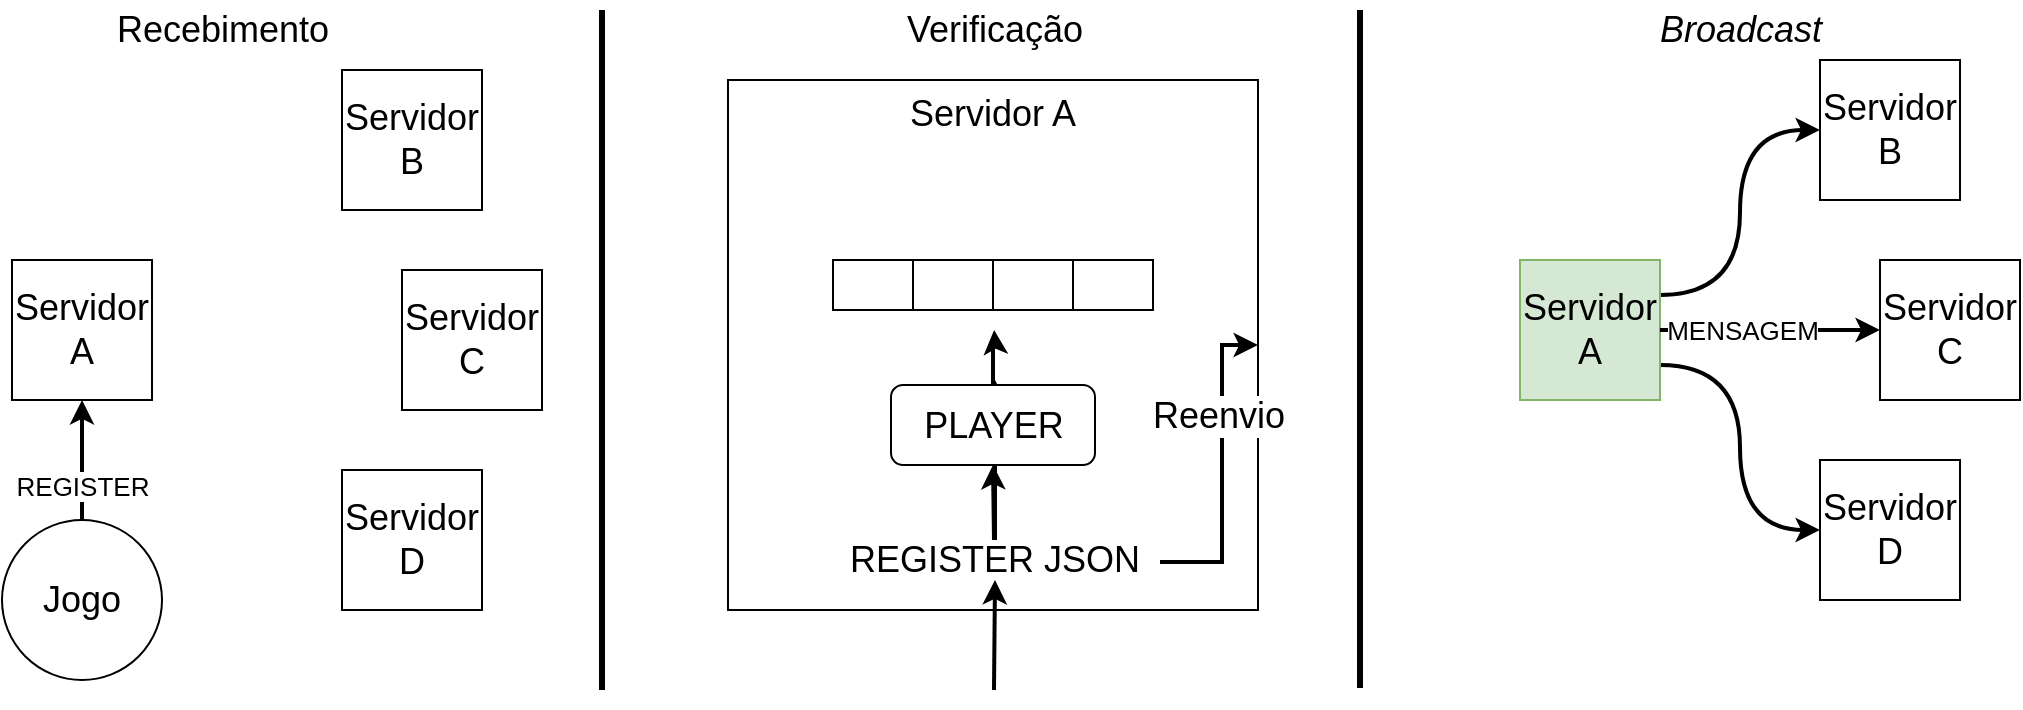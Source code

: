 <mxfile type="google" version="12.3.4" pages="1"><diagram id="9f46799a-70d6-7492-0946-bef42562c5a5" name="Page-1"><mxGraphModel grid="1" shadow="0" math="0" background="#ffffff" pageHeight="850" pageWidth="1100" pageScale="1" page="1" fold="1" arrows="1" connect="1" tooltips="1" guides="1" gridSize="10" dy="655" dx="1191"><root><mxCell id="0" /><mxCell id="1" parent="0" /><mxCell id="S12z-VltrXsDuMJUPWvS-6" style="edgeStyle=orthogonalEdgeStyle;orthogonalLoop=1;jettySize=auto;html=1;entryX=0.5;entryY=1;entryDx=0;entryDy=0;curved=1;fontSize=13;strokeWidth=2;" parent="1" edge="1" target="S12z-VltrXsDuMJUPWvS-1" source="jhWsFo2QTWqkWXAbLXwL-1"><mxGeometry as="geometry" relative="1"><mxPoint as="targetPoint" y="230" x="81" /><mxPoint as="sourcePoint" y="225" x="1" /></mxGeometry></mxCell><mxCell id="S12z-VltrXsDuMJUPWvS-21" value="REGISTER" style="text;html=1;align=center;verticalAlign=middle;resizable=0;points=[];;labelBackgroundColor=#ffffff;fontSize=13;" parent="S12z-VltrXsDuMJUPWvS-6" connectable="0" vertex="1"><mxGeometry as="geometry" relative="1" y="-11" x="-0.337"><mxPoint as="offset" y="2.5" x="-11" /></mxGeometry></mxCell><mxCell id="S12z-VltrXsDuMJUPWvS-1" value="Servidor A" style="whiteSpace=wrap;html=1;aspect=fixed;fontSize=18;" parent="1" vertex="1"><mxGeometry as="geometry" y="185" x="65" height="70" width="70" /></mxCell><mxCell id="S12z-VltrXsDuMJUPWvS-3" value="Servidor B" style="whiteSpace=wrap;html=1;aspect=fixed;fontSize=18;" parent="1" vertex="1"><mxGeometry as="geometry" y="90" x="230" height="70" width="70" /></mxCell><mxCell id="S12z-VltrXsDuMJUPWvS-4" value="Servidor C" style="whiteSpace=wrap;html=1;aspect=fixed;fontSize=18;" parent="1" vertex="1"><mxGeometry as="geometry" y="190" x="260" height="70" width="70" /></mxCell><mxCell id="S12z-VltrXsDuMJUPWvS-5" value="Servidor D" style="whiteSpace=wrap;html=1;aspect=fixed;fontSize=18;" parent="1" vertex="1"><mxGeometry as="geometry" y="290" x="230" height="70" width="70" /></mxCell><mxCell id="S12z-VltrXsDuMJUPWvS-17" value="" style="endArrow=none;html=1;strokeWidth=3;" parent="1" edge="1"><mxGeometry as="geometry" relative="1" height="50" width="50"><mxPoint as="sourcePoint" y="60" x="360" /><mxPoint as="targetPoint" y="400" x="360" /></mxGeometry></mxCell><mxCell id="S12z-VltrXsDuMJUPWvS-18" value="" style="endArrow=none;html=1;strokeWidth=3;" parent="1" edge="1"><mxGeometry as="geometry" relative="1" height="50" width="50"><mxPoint as="sourcePoint" y="60" x="739" /><mxPoint as="targetPoint" y="399" x="739" /></mxGeometry></mxCell><mxCell id="S12z-VltrXsDuMJUPWvS-24" value="Recebimento" style="text;html=1;align=center;verticalAlign=middle;resizable=0;points=[];;autosize=1;fontSize=18;" parent="1" vertex="1"><mxGeometry as="geometry" y="55" x="110" height="30" width="120" /></mxCell><mxCell id="S12z-VltrXsDuMJUPWvS-25" value="Verificação" style="text;html=1;align=center;verticalAlign=middle;resizable=0;points=[];;autosize=1;fontSize=18;" parent="1" vertex="1"><mxGeometry as="geometry" y="55" x="505.5" height="30" width="100" /></mxCell><mxCell id="S12z-VltrXsDuMJUPWvS-26" value="&lt;i&gt;Broadcast&lt;/i&gt;" style="text;html=1;align=center;verticalAlign=middle;resizable=0;points=[];;autosize=1;fontSize=18;" parent="1" vertex="1"><mxGeometry as="geometry" y="55" x="879" height="30" width="100" /></mxCell><mxCell id="uUVpKqbIx0SAiZyGtJ9g-27" value="Servidor A" style="whiteSpace=wrap;html=1;aspect=fixed;fontSize=18;verticalAlign=top;" parent="1" vertex="1"><mxGeometry as="geometry" y="95" x="423" height="265" width="265" /></mxCell><mxCell id="uUVpKqbIx0SAiZyGtJ9g-38" style="edgeStyle=orthogonalEdgeStyle;orthogonalLoop=1;jettySize=auto;html=1;entryX=0;entryY=0.5;entryDx=0;entryDy=0;fontSize=13;curved=1;strokeWidth=2;exitX=1;exitY=0.75;exitDx=0;exitDy=0;" parent="1" edge="1" target="uUVpKqbIx0SAiZyGtJ9g-36" source="uUVpKqbIx0SAiZyGtJ9g-33"><mxGeometry as="geometry" relative="1" /></mxCell><mxCell id="uUVpKqbIx0SAiZyGtJ9g-39" style="edgeStyle=orthogonalEdgeStyle;orthogonalLoop=1;jettySize=auto;html=1;entryX=0;entryY=0.5;entryDx=0;entryDy=0;strokeWidth=2;fontSize=13;curved=1;exitX=1;exitY=0.25;exitDx=0;exitDy=0;" parent="1" edge="1" target="uUVpKqbIx0SAiZyGtJ9g-34" source="uUVpKqbIx0SAiZyGtJ9g-33"><mxGeometry as="geometry" relative="1" /></mxCell><mxCell id="uUVpKqbIx0SAiZyGtJ9g-33" value="Servidor A" style="whiteSpace=wrap;html=1;aspect=fixed;fontSize=18;fillColor=#d5e8d4;strokeColor=#82b366;" parent="1" vertex="1"><mxGeometry as="geometry" y="185" x="819" height="70" width="70" /></mxCell><mxCell id="uUVpKqbIx0SAiZyGtJ9g-34" value="Servidor B" style="whiteSpace=wrap;html=1;aspect=fixed;fontSize=18;" parent="1" vertex="1"><mxGeometry as="geometry" y="85" x="969" height="70" width="70" /></mxCell><mxCell id="uUVpKqbIx0SAiZyGtJ9g-35" value="Servidor C" style="whiteSpace=wrap;html=1;aspect=fixed;fontSize=18;" parent="1" vertex="1"><mxGeometry as="geometry" y="185" x="999" height="70" width="70" /></mxCell><mxCell id="uUVpKqbIx0SAiZyGtJ9g-36" value="Servidor D" style="whiteSpace=wrap;html=1;aspect=fixed;fontSize=18;" parent="1" vertex="1"><mxGeometry as="geometry" y="285" x="969" height="70" width="70" /></mxCell><mxCell id="uUVpKqbIx0SAiZyGtJ9g-37" value="MENSAGEM" style="edgeStyle=orthogonalEdgeStyle;orthogonalLoop=1;jettySize=auto;html=1;fontSize=13;strokeWidth=2;curved=1;" parent="1" edge="1" target="uUVpKqbIx0SAiZyGtJ9g-35" source="uUVpKqbIx0SAiZyGtJ9g-33"><mxGeometry as="geometry" relative="1" x="-0.255"><mxPoint as="offset" /></mxGeometry></mxCell><mxCell id="jhWsFo2QTWqkWXAbLXwL-1" value="Jogo" style="ellipse;whiteSpace=wrap;html=1;aspect=fixed;fontSize=18;" parent="1" vertex="1"><mxGeometry as="geometry" y="315" x="60" height="80" width="80" /></mxCell><mxCell id="jhWsFo2QTWqkWXAbLXwL-25" style="edgeStyle=orthogonalEdgeStyle;rounded=0;orthogonalLoop=1;jettySize=auto;html=1;entryX=1;entryY=0.5;entryDx=0;entryDy=0;strokeWidth=2;fontSize=18;" parent="1" edge="1" target="uUVpKqbIx0SAiZyGtJ9g-27" source="jhWsFo2QTWqkWXAbLXwL-9"><mxGeometry as="geometry" relative="1"><Array as="points"><mxPoint y="336" x="670" /><mxPoint y="227" x="670" /></Array></mxGeometry></mxCell><mxCell id="jhWsFo2QTWqkWXAbLXwL-32" value="Reenvio" style="text;html=1;align=center;verticalAlign=middle;resizable=0;points=[];;labelBackgroundColor=#ffffff;fontSize=18;" parent="jhWsFo2QTWqkWXAbLXwL-25" connectable="0" vertex="1"><mxGeometry as="geometry" relative="1" y="2" x="0.322"><mxPoint as="offset" /></mxGeometry></mxCell><mxCell id="jhWsFo2QTWqkWXAbLXwL-36" value="" style="edgeStyle=orthogonalEdgeStyle;rounded=0;orthogonalLoop=1;jettySize=auto;html=1;strokeWidth=2;fontSize=18;" parent="1" edge="1" source="jhWsFo2QTWqkWXAbLXwL-9"><mxGeometry as="geometry" relative="1"><mxPoint as="targetPoint" y="245" x="556.5" /></mxGeometry></mxCell><mxCell id="jhWsFo2QTWqkWXAbLXwL-9" value="REGISTER JSON" style="text;html=1;strokeColor=none;fillColor=none;align=center;verticalAlign=middle;whiteSpace=wrap;rounded=0;fontSize=18;" parent="1" vertex="1"><mxGeometry as="geometry" y="325" x="474" height="20" width="165" /></mxCell><mxCell id="jhWsFo2QTWqkWXAbLXwL-13" value="" style="edgeStyle=orthogonalEdgeStyle;rounded=0;orthogonalLoop=1;jettySize=auto;html=1;fontSize=18;entryX=0.5;entryY=1;entryDx=0;entryDy=0;strokeWidth=2;" parent="1" edge="1" target="jhWsFo2QTWqkWXAbLXwL-9"><mxGeometry as="geometry" relative="1"><mxPoint as="sourcePoint" y="400" x="556" /><mxPoint as="targetPoint" y="440" x="555.5" /><Array as="points"><mxPoint y="400" x="556" /></Array></mxGeometry></mxCell><mxCell id="jhWsFo2QTWqkWXAbLXwL-24" value="" style="edgeStyle=orthogonalEdgeStyle;rounded=0;orthogonalLoop=1;jettySize=auto;html=1;strokeWidth=2;fontSize=18;" parent="1" edge="1" source="jhWsFo2QTWqkWXAbLXwL-15"><mxGeometry as="geometry" relative="1"><mxPoint as="targetPoint" y="220" x="556.059" /></mxGeometry></mxCell><mxCell id="jhWsFo2QTWqkWXAbLXwL-15" value="PLAYER" style="rounded=1;whiteSpace=wrap;html=1;fontSize=18;" parent="1" vertex="1"><mxGeometry as="geometry" y="247.5" x="504.5" height="40" width="102" /></mxCell><mxCell id="jhWsFo2QTWqkWXAbLXwL-22" style="edgeStyle=orthogonalEdgeStyle;rounded=0;orthogonalLoop=1;jettySize=auto;html=1;strokeWidth=2;fontSize=18;entryX=0.5;entryY=1;entryDx=0;entryDy=0;" parent="1" edge="1" target="jhWsFo2QTWqkWXAbLXwL-15"><mxGeometry as="geometry" relative="1"><mxPoint as="sourcePoint" y="325" x="556" /><mxPoint as="targetPoint" y="296" x="556" /><Array as="points" /></mxGeometry></mxCell><mxCell id="jhWsFo2QTWqkWXAbLXwL-26" value="" style="rounded=0;whiteSpace=wrap;html=1;fontSize=18;" parent="1" vertex="1"><mxGeometry as="geometry" y="185" x="475.5" height="25" width="40" /></mxCell><mxCell id="jhWsFo2QTWqkWXAbLXwL-27" value="" style="rounded=0;whiteSpace=wrap;html=1;fontSize=18;" parent="1" vertex="1"><mxGeometry as="geometry" y="185" x="515.5" height="25" width="40" /></mxCell><mxCell id="jhWsFo2QTWqkWXAbLXwL-28" value="" style="rounded=0;whiteSpace=wrap;html=1;fontSize=18;" parent="1" vertex="1"><mxGeometry as="geometry" y="185" x="555.5" height="25" width="40" /></mxCell><mxCell id="jhWsFo2QTWqkWXAbLXwL-30" value="" style="rounded=0;whiteSpace=wrap;html=1;fontSize=18;" parent="1" vertex="1"><mxGeometry as="geometry" y="185" x="595.5" height="25" width="40" /></mxCell></root></mxGraphModel></diagram></mxfile>